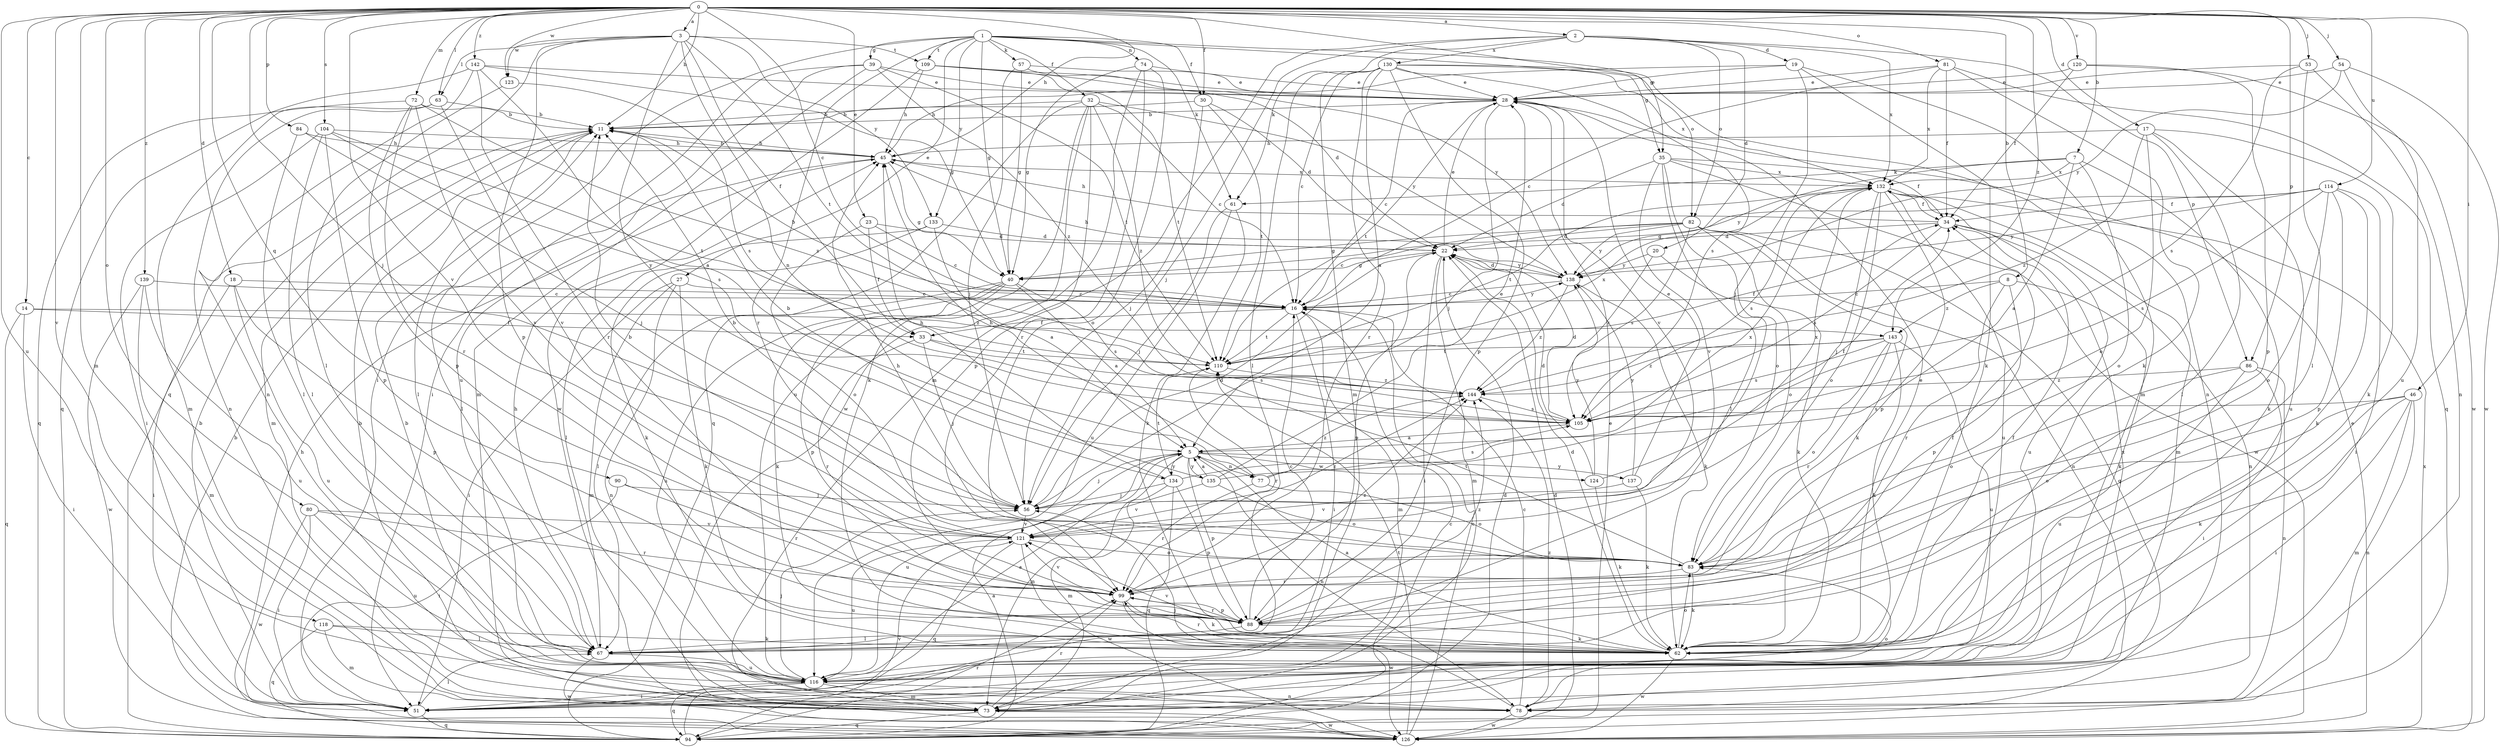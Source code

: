 strict digraph  {
0;
1;
2;
3;
5;
7;
8;
11;
14;
16;
17;
18;
19;
20;
22;
23;
27;
28;
30;
32;
33;
34;
35;
39;
40;
45;
46;
51;
53;
54;
56;
57;
61;
62;
63;
67;
72;
73;
74;
77;
78;
80;
81;
82;
83;
84;
86;
88;
90;
94;
99;
104;
105;
109;
110;
114;
116;
118;
120;
121;
123;
124;
126;
130;
132;
133;
134;
135;
137;
138;
139;
142;
143;
144;
0 -> 2  [label=a];
0 -> 3  [label=a];
0 -> 7  [label=b];
0 -> 8  [label=b];
0 -> 11  [label=b];
0 -> 14  [label=c];
0 -> 16  [label=c];
0 -> 17  [label=d];
0 -> 18  [label=d];
0 -> 23  [label=e];
0 -> 30  [label=f];
0 -> 35  [label=g];
0 -> 45  [label=h];
0 -> 46  [label=i];
0 -> 53  [label=j];
0 -> 54  [label=j];
0 -> 56  [label=j];
0 -> 63  [label=l];
0 -> 72  [label=m];
0 -> 73  [label=m];
0 -> 80  [label=o];
0 -> 81  [label=o];
0 -> 84  [label=p];
0 -> 86  [label=p];
0 -> 90  [label=q];
0 -> 104  [label=s];
0 -> 114  [label=u];
0 -> 116  [label=u];
0 -> 118  [label=v];
0 -> 120  [label=v];
0 -> 121  [label=v];
0 -> 123  [label=w];
0 -> 139  [label=z];
0 -> 142  [label=z];
0 -> 143  [label=z];
1 -> 27  [label=e];
1 -> 30  [label=f];
1 -> 32  [label=f];
1 -> 35  [label=g];
1 -> 39  [label=g];
1 -> 40  [label=g];
1 -> 51  [label=i];
1 -> 57  [label=k];
1 -> 61  [label=k];
1 -> 74  [label=n];
1 -> 82  [label=o];
1 -> 99  [label=r];
1 -> 109  [label=t];
1 -> 133  [label=y];
2 -> 19  [label=d];
2 -> 20  [label=d];
2 -> 56  [label=j];
2 -> 61  [label=k];
2 -> 73  [label=m];
2 -> 82  [label=o];
2 -> 86  [label=p];
2 -> 130  [label=x];
2 -> 132  [label=x];
3 -> 33  [label=f];
3 -> 63  [label=l];
3 -> 77  [label=n];
3 -> 88  [label=p];
3 -> 94  [label=q];
3 -> 109  [label=t];
3 -> 110  [label=t];
3 -> 123  [label=w];
3 -> 133  [label=y];
3 -> 134  [label=y];
5 -> 56  [label=j];
5 -> 73  [label=m];
5 -> 77  [label=n];
5 -> 78  [label=n];
5 -> 88  [label=p];
5 -> 116  [label=u];
5 -> 124  [label=w];
5 -> 134  [label=y];
5 -> 135  [label=y];
5 -> 137  [label=y];
7 -> 5  [label=a];
7 -> 61  [label=k];
7 -> 62  [label=k];
7 -> 83  [label=o];
7 -> 132  [label=x];
7 -> 138  [label=y];
8 -> 16  [label=c];
8 -> 62  [label=k];
8 -> 88  [label=p];
8 -> 99  [label=r];
8 -> 143  [label=z];
11 -> 45  [label=h];
11 -> 67  [label=l];
11 -> 73  [label=m];
14 -> 33  [label=f];
14 -> 51  [label=i];
14 -> 94  [label=q];
14 -> 143  [label=z];
16 -> 11  [label=b];
16 -> 33  [label=f];
16 -> 51  [label=i];
16 -> 73  [label=m];
16 -> 110  [label=t];
16 -> 138  [label=y];
17 -> 45  [label=h];
17 -> 62  [label=k];
17 -> 67  [label=l];
17 -> 83  [label=o];
17 -> 116  [label=u];
17 -> 144  [label=z];
18 -> 16  [label=c];
18 -> 51  [label=i];
18 -> 88  [label=p];
18 -> 116  [label=u];
19 -> 28  [label=e];
19 -> 45  [label=h];
19 -> 56  [label=j];
19 -> 62  [label=k];
19 -> 73  [label=m];
20 -> 62  [label=k];
20 -> 138  [label=y];
20 -> 144  [label=z];
22 -> 28  [label=e];
22 -> 40  [label=g];
22 -> 51  [label=i];
22 -> 73  [label=m];
22 -> 88  [label=p];
22 -> 138  [label=y];
23 -> 16  [label=c];
23 -> 22  [label=d];
23 -> 33  [label=f];
23 -> 83  [label=o];
27 -> 16  [label=c];
27 -> 51  [label=i];
27 -> 62  [label=k];
27 -> 73  [label=m];
27 -> 78  [label=n];
28 -> 11  [label=b];
28 -> 16  [label=c];
28 -> 56  [label=j];
28 -> 110  [label=t];
28 -> 121  [label=v];
30 -> 11  [label=b];
30 -> 22  [label=d];
30 -> 56  [label=j];
30 -> 110  [label=t];
32 -> 11  [label=b];
32 -> 16  [label=c];
32 -> 62  [label=k];
32 -> 88  [label=p];
32 -> 94  [label=q];
32 -> 116  [label=u];
32 -> 138  [label=y];
32 -> 144  [label=z];
33 -> 56  [label=j];
33 -> 99  [label=r];
33 -> 105  [label=s];
33 -> 110  [label=t];
34 -> 22  [label=d];
34 -> 45  [label=h];
34 -> 78  [label=n];
34 -> 105  [label=s];
34 -> 116  [label=u];
35 -> 22  [label=d];
35 -> 34  [label=f];
35 -> 67  [label=l];
35 -> 83  [label=o];
35 -> 121  [label=v];
35 -> 126  [label=w];
35 -> 132  [label=x];
39 -> 28  [label=e];
39 -> 51  [label=i];
39 -> 73  [label=m];
39 -> 110  [label=t];
39 -> 116  [label=u];
39 -> 144  [label=z];
40 -> 5  [label=a];
40 -> 62  [label=k];
40 -> 67  [label=l];
40 -> 88  [label=p];
40 -> 105  [label=s];
40 -> 116  [label=u];
45 -> 11  [label=b];
45 -> 40  [label=g];
45 -> 67  [label=l];
45 -> 132  [label=x];
46 -> 51  [label=i];
46 -> 62  [label=k];
46 -> 73  [label=m];
46 -> 78  [label=n];
46 -> 83  [label=o];
46 -> 105  [label=s];
51 -> 11  [label=b];
51 -> 67  [label=l];
51 -> 83  [label=o];
51 -> 94  [label=q];
53 -> 28  [label=e];
53 -> 67  [label=l];
53 -> 78  [label=n];
53 -> 105  [label=s];
54 -> 28  [label=e];
54 -> 116  [label=u];
54 -> 126  [label=w];
54 -> 138  [label=y];
56 -> 11  [label=b];
56 -> 22  [label=d];
56 -> 121  [label=v];
57 -> 28  [label=e];
57 -> 40  [label=g];
57 -> 56  [label=j];
57 -> 138  [label=y];
61 -> 56  [label=j];
61 -> 62  [label=k];
61 -> 116  [label=u];
62 -> 5  [label=a];
62 -> 22  [label=d];
62 -> 28  [label=e];
62 -> 34  [label=f];
62 -> 83  [label=o];
62 -> 99  [label=r];
62 -> 121  [label=v];
62 -> 126  [label=w];
63 -> 11  [label=b];
63 -> 73  [label=m];
63 -> 78  [label=n];
63 -> 121  [label=v];
67 -> 34  [label=f];
67 -> 45  [label=h];
67 -> 116  [label=u];
67 -> 126  [label=w];
72 -> 11  [label=b];
72 -> 88  [label=p];
72 -> 94  [label=q];
72 -> 99  [label=r];
72 -> 121  [label=v];
72 -> 144  [label=z];
73 -> 11  [label=b];
73 -> 94  [label=q];
73 -> 99  [label=r];
73 -> 126  [label=w];
73 -> 132  [label=x];
74 -> 28  [label=e];
74 -> 40  [label=g];
74 -> 83  [label=o];
74 -> 99  [label=r];
74 -> 126  [label=w];
77 -> 34  [label=f];
77 -> 45  [label=h];
77 -> 83  [label=o];
77 -> 99  [label=r];
77 -> 144  [label=z];
78 -> 11  [label=b];
78 -> 16  [label=c];
78 -> 56  [label=j];
78 -> 126  [label=w];
78 -> 144  [label=z];
80 -> 51  [label=i];
80 -> 99  [label=r];
80 -> 116  [label=u];
80 -> 121  [label=v];
80 -> 126  [label=w];
81 -> 16  [label=c];
81 -> 28  [label=e];
81 -> 34  [label=f];
81 -> 62  [label=k];
81 -> 94  [label=q];
81 -> 132  [label=x];
82 -> 16  [label=c];
82 -> 22  [label=d];
82 -> 40  [label=g];
82 -> 62  [label=k];
82 -> 78  [label=n];
82 -> 83  [label=o];
82 -> 94  [label=q];
82 -> 105  [label=s];
82 -> 138  [label=y];
83 -> 45  [label=h];
83 -> 62  [label=k];
83 -> 99  [label=r];
83 -> 110  [label=t];
84 -> 45  [label=h];
84 -> 56  [label=j];
84 -> 67  [label=l];
86 -> 51  [label=i];
86 -> 78  [label=n];
86 -> 83  [label=o];
86 -> 116  [label=u];
86 -> 144  [label=z];
88 -> 16  [label=c];
88 -> 62  [label=k];
88 -> 67  [label=l];
88 -> 99  [label=r];
88 -> 144  [label=z];
90 -> 51  [label=i];
90 -> 56  [label=j];
90 -> 99  [label=r];
94 -> 5  [label=a];
94 -> 16  [label=c];
94 -> 22  [label=d];
94 -> 28  [label=e];
94 -> 99  [label=r];
94 -> 121  [label=v];
99 -> 62  [label=k];
99 -> 88  [label=p];
99 -> 121  [label=v];
99 -> 126  [label=w];
99 -> 144  [label=z];
104 -> 45  [label=h];
104 -> 51  [label=i];
104 -> 67  [label=l];
104 -> 88  [label=p];
104 -> 105  [label=s];
104 -> 110  [label=t];
105 -> 5  [label=a];
105 -> 22  [label=d];
109 -> 22  [label=d];
109 -> 28  [label=e];
109 -> 45  [label=h];
109 -> 110  [label=t];
109 -> 126  [label=w];
110 -> 34  [label=f];
110 -> 99  [label=r];
110 -> 132  [label=x];
110 -> 144  [label=z];
114 -> 34  [label=f];
114 -> 40  [label=g];
114 -> 51  [label=i];
114 -> 62  [label=k];
114 -> 83  [label=o];
114 -> 88  [label=p];
114 -> 105  [label=s];
114 -> 138  [label=y];
116 -> 5  [label=a];
116 -> 51  [label=i];
116 -> 56  [label=j];
116 -> 73  [label=m];
116 -> 78  [label=n];
116 -> 94  [label=q];
118 -> 62  [label=k];
118 -> 67  [label=l];
118 -> 73  [label=m];
118 -> 94  [label=q];
120 -> 28  [label=e];
120 -> 34  [label=f];
120 -> 88  [label=p];
120 -> 126  [label=w];
121 -> 11  [label=b];
121 -> 83  [label=o];
121 -> 94  [label=q];
121 -> 116  [label=u];
121 -> 126  [label=w];
121 -> 144  [label=z];
123 -> 67  [label=l];
123 -> 105  [label=s];
124 -> 22  [label=d];
124 -> 62  [label=k];
124 -> 132  [label=x];
124 -> 138  [label=y];
126 -> 11  [label=b];
126 -> 16  [label=c];
126 -> 22  [label=d];
126 -> 28  [label=e];
126 -> 45  [label=h];
126 -> 110  [label=t];
126 -> 132  [label=x];
130 -> 5  [label=a];
130 -> 16  [label=c];
130 -> 28  [label=e];
130 -> 67  [label=l];
130 -> 73  [label=m];
130 -> 78  [label=n];
130 -> 88  [label=p];
130 -> 99  [label=r];
130 -> 105  [label=s];
130 -> 132  [label=x];
132 -> 34  [label=f];
132 -> 56  [label=j];
132 -> 73  [label=m];
132 -> 83  [label=o];
132 -> 88  [label=p];
132 -> 105  [label=s];
132 -> 110  [label=t];
132 -> 116  [label=u];
133 -> 5  [label=a];
133 -> 22  [label=d];
133 -> 62  [label=k];
133 -> 67  [label=l];
134 -> 45  [label=h];
134 -> 56  [label=j];
134 -> 73  [label=m];
134 -> 88  [label=p];
134 -> 94  [label=q];
134 -> 110  [label=t];
134 -> 132  [label=x];
135 -> 5  [label=a];
135 -> 11  [label=b];
135 -> 28  [label=e];
135 -> 83  [label=o];
135 -> 105  [label=s];
135 -> 121  [label=v];
137 -> 28  [label=e];
137 -> 62  [label=k];
137 -> 121  [label=v];
137 -> 138  [label=y];
138 -> 16  [label=c];
138 -> 22  [label=d];
138 -> 45  [label=h];
138 -> 62  [label=k];
138 -> 144  [label=z];
139 -> 16  [label=c];
139 -> 73  [label=m];
139 -> 116  [label=u];
139 -> 126  [label=w];
142 -> 5  [label=a];
142 -> 28  [label=e];
142 -> 40  [label=g];
142 -> 78  [label=n];
142 -> 94  [label=q];
142 -> 99  [label=r];
143 -> 62  [label=k];
143 -> 83  [label=o];
143 -> 99  [label=r];
143 -> 105  [label=s];
143 -> 110  [label=t];
143 -> 116  [label=u];
143 -> 144  [label=z];
144 -> 105  [label=s];
}
